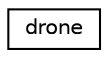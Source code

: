digraph "Graficzna hierarchia klas"
{
  edge [fontname="Helvetica",fontsize="10",labelfontname="Helvetica",labelfontsize="10"];
  node [fontname="Helvetica",fontsize="10",shape=record];
  rankdir="LR";
  Node0 [label="drone",height=0.2,width=0.4,color="black", fillcolor="white", style="filled",URL="$classdrone.html",tooltip="Modeluje pojęcie drona. "];
}
